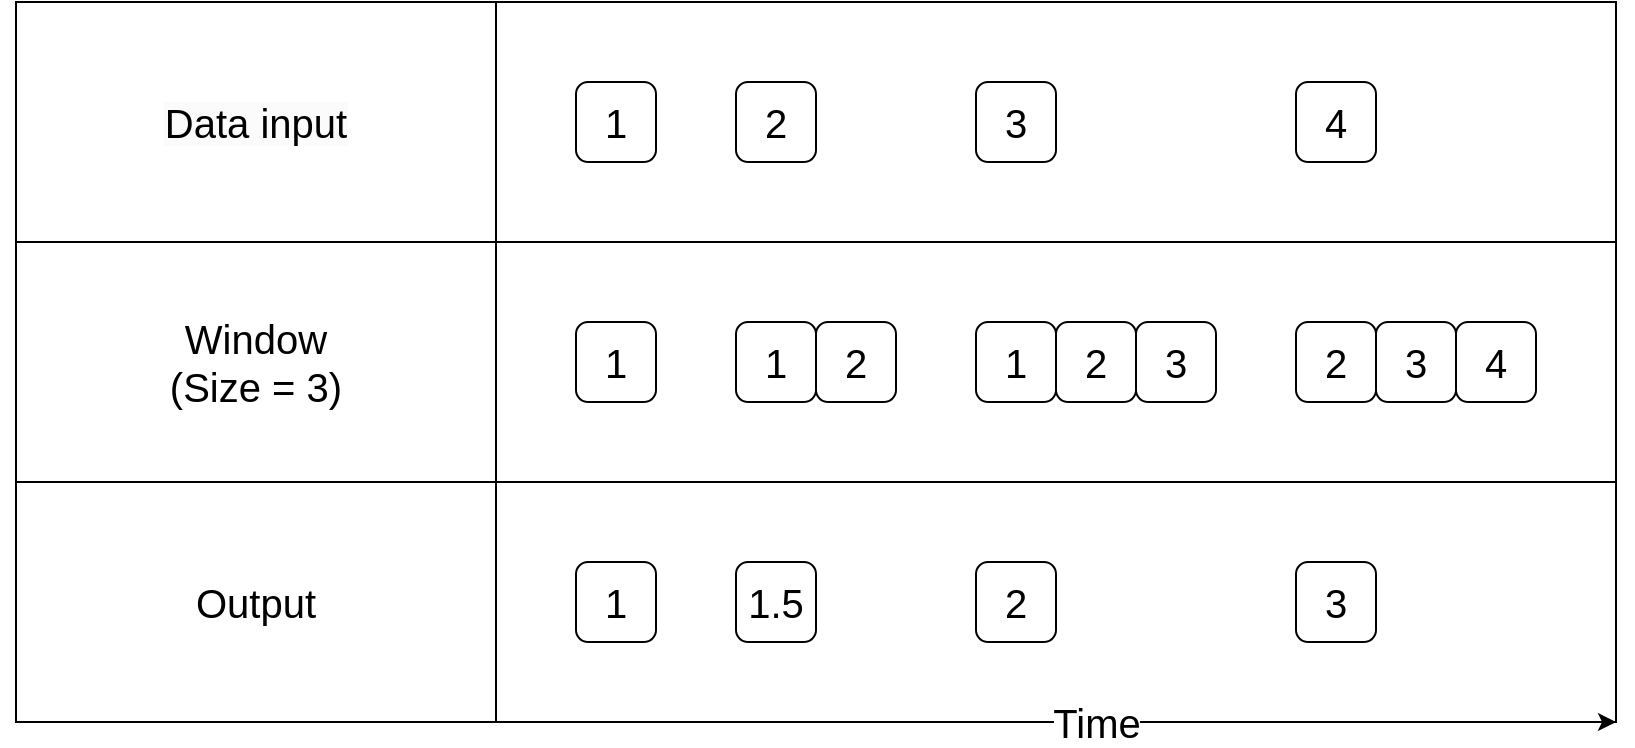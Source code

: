 <mxfile version="20.8.16" type="device"><diagram name="페이지-1" id="r6Wa-Tga1HKBSMVkkdX6"><mxGraphModel dx="2555" dy="2172" grid="1" gridSize="10" guides="1" tooltips="1" connect="1" arrows="1" fold="1" page="1" pageScale="1" pageWidth="827" pageHeight="1169" math="0" shadow="0"><root><mxCell id="0"/><mxCell id="1" parent="0"/><mxCell id="pHtGm93nEktq1JIr_W1h-34" value="" style="rounded=0;whiteSpace=wrap;html=1;fontSize=20;fillColor=none;" vertex="1" parent="1"><mxGeometry x="-280" y="-280" width="800" height="360" as="geometry"/></mxCell><mxCell id="pHtGm93nEktq1JIr_W1h-4" value="1" style="rounded=1;whiteSpace=wrap;html=1;fontSize=20;" vertex="1" parent="1"><mxGeometry y="-240" width="40" height="40" as="geometry"/></mxCell><mxCell id="pHtGm93nEktq1JIr_W1h-6" value="2" style="rounded=1;whiteSpace=wrap;html=1;fontSize=20;" vertex="1" parent="1"><mxGeometry x="80" y="-240" width="40" height="40" as="geometry"/></mxCell><mxCell id="pHtGm93nEktq1JIr_W1h-7" value="3" style="rounded=1;whiteSpace=wrap;html=1;fontSize=20;" vertex="1" parent="1"><mxGeometry x="200" y="-240" width="40" height="40" as="geometry"/></mxCell><mxCell id="pHtGm93nEktq1JIr_W1h-13" value="1" style="rounded=1;whiteSpace=wrap;html=1;fontSize=20;" vertex="1" parent="1"><mxGeometry y="-120" width="40" height="40" as="geometry"/></mxCell><mxCell id="pHtGm93nEktq1JIr_W1h-14" value="1" style="rounded=1;whiteSpace=wrap;html=1;fontSize=20;" vertex="1" parent="1"><mxGeometry x="80" y="-120" width="40" height="40" as="geometry"/></mxCell><mxCell id="pHtGm93nEktq1JIr_W1h-15" value="2" style="rounded=1;whiteSpace=wrap;html=1;fontSize=20;" vertex="1" parent="1"><mxGeometry x="120" y="-120" width="40" height="40" as="geometry"/></mxCell><mxCell id="pHtGm93nEktq1JIr_W1h-16" value="1" style="rounded=1;whiteSpace=wrap;html=1;fontSize=20;" vertex="1" parent="1"><mxGeometry x="200" y="-120" width="40" height="40" as="geometry"/></mxCell><mxCell id="pHtGm93nEktq1JIr_W1h-17" value="2" style="rounded=1;whiteSpace=wrap;html=1;fontSize=20;" vertex="1" parent="1"><mxGeometry x="240" y="-120" width="40" height="40" as="geometry"/></mxCell><mxCell id="pHtGm93nEktq1JIr_W1h-18" value="3" style="rounded=1;whiteSpace=wrap;html=1;fontSize=20;" vertex="1" parent="1"><mxGeometry x="280" y="-120" width="40" height="40" as="geometry"/></mxCell><mxCell id="pHtGm93nEktq1JIr_W1h-19" value="1" style="rounded=1;whiteSpace=wrap;html=1;fontSize=20;" vertex="1" parent="1"><mxGeometry width="40" height="40" as="geometry"/></mxCell><mxCell id="pHtGm93nEktq1JIr_W1h-20" value="1.5" style="rounded=1;whiteSpace=wrap;html=1;fontSize=20;" vertex="1" parent="1"><mxGeometry x="80" width="40" height="40" as="geometry"/></mxCell><mxCell id="pHtGm93nEktq1JIr_W1h-21" value="2" style="rounded=1;whiteSpace=wrap;html=1;fontSize=20;" vertex="1" parent="1"><mxGeometry x="200" width="40" height="40" as="geometry"/></mxCell><mxCell id="pHtGm93nEktq1JIr_W1h-22" value="4" style="rounded=1;whiteSpace=wrap;html=1;fontSize=20;" vertex="1" parent="1"><mxGeometry x="360" y="-240" width="40" height="40" as="geometry"/></mxCell><mxCell id="pHtGm93nEktq1JIr_W1h-24" value="2" style="rounded=1;whiteSpace=wrap;html=1;fontSize=20;" vertex="1" parent="1"><mxGeometry x="360" y="-120" width="40" height="40" as="geometry"/></mxCell><mxCell id="pHtGm93nEktq1JIr_W1h-25" value="3" style="rounded=1;whiteSpace=wrap;html=1;fontSize=20;" vertex="1" parent="1"><mxGeometry x="400" y="-120" width="40" height="40" as="geometry"/></mxCell><mxCell id="pHtGm93nEktq1JIr_W1h-26" value="4" style="rounded=1;whiteSpace=wrap;html=1;fontSize=20;" vertex="1" parent="1"><mxGeometry x="440" y="-120" width="40" height="40" as="geometry"/></mxCell><mxCell id="pHtGm93nEktq1JIr_W1h-27" value="3" style="rounded=1;whiteSpace=wrap;html=1;fontSize=20;" vertex="1" parent="1"><mxGeometry x="360" width="40" height="40" as="geometry"/></mxCell><mxCell id="pHtGm93nEktq1JIr_W1h-28" value="Time" style="endArrow=classic;html=1;rounded=0;fontSize=20;" edge="1" parent="1"><mxGeometry x="0.35" width="50" height="50" relative="1" as="geometry"><mxPoint x="-280" y="80" as="sourcePoint"/><mxPoint x="520" y="80" as="targetPoint"/><mxPoint as="offset"/></mxGeometry></mxCell><mxCell id="pHtGm93nEktq1JIr_W1h-29" value="" style="endArrow=none;html=1;rounded=0;fontSize=20;entryX=1;entryY=0;entryDx=0;entryDy=0;" edge="1" parent="1" target="pHtGm93nEktq1JIr_W1h-36"><mxGeometry width="50" height="50" relative="1" as="geometry"><mxPoint x="-40" y="80" as="sourcePoint"/><mxPoint x="-40" y="-280" as="targetPoint"/></mxGeometry></mxCell><mxCell id="pHtGm93nEktq1JIr_W1h-30" value="" style="endArrow=none;html=1;rounded=0;fontSize=20;" edge="1" parent="1"><mxGeometry width="50" height="50" relative="1" as="geometry"><mxPoint x="-280" y="-160" as="sourcePoint"/><mxPoint x="520" y="-160" as="targetPoint"/></mxGeometry></mxCell><mxCell id="pHtGm93nEktq1JIr_W1h-31" value="" style="endArrow=none;html=1;rounded=0;fontSize=20;" edge="1" parent="1"><mxGeometry width="50" height="50" relative="1" as="geometry"><mxPoint x="-280" y="-40" as="sourcePoint"/><mxPoint x="520" y="-40" as="targetPoint"/></mxGeometry></mxCell><mxCell id="pHtGm93nEktq1JIr_W1h-32" value="" style="endArrow=none;html=1;rounded=0;fontSize=20;" edge="1" parent="1"><mxGeometry width="50" height="50" relative="1" as="geometry"><mxPoint x="-280" y="-280" as="sourcePoint"/><mxPoint x="520" y="-280" as="targetPoint"/></mxGeometry></mxCell><mxCell id="pHtGm93nEktq1JIr_W1h-36" value="&lt;span style=&quot;color: rgb(0, 0, 0); font-family: Helvetica; font-size: 20px; font-style: normal; font-variant-ligatures: normal; font-variant-caps: normal; font-weight: 400; letter-spacing: normal; orphans: 2; text-align: center; text-indent: 0px; text-transform: none; widows: 2; word-spacing: 0px; -webkit-text-stroke-width: 0px; background-color: rgb(251, 251, 251); text-decoration-thickness: initial; text-decoration-style: initial; text-decoration-color: initial; float: none; display: inline !important;&quot;&gt;Data input&lt;/span&gt;" style="rounded=0;whiteSpace=wrap;html=1;fontSize=20;fillColor=none;" vertex="1" parent="1"><mxGeometry x="-280" y="-280" width="240" height="120" as="geometry"/></mxCell><mxCell id="pHtGm93nEktq1JIr_W1h-37" value="Window&lt;br&gt;(Size = 3)" style="rounded=0;whiteSpace=wrap;html=1;fontSize=20;fillColor=none;" vertex="1" parent="1"><mxGeometry x="-280" y="-160" width="240" height="120" as="geometry"/></mxCell><mxCell id="pHtGm93nEktq1JIr_W1h-39" value="Output" style="rounded=0;whiteSpace=wrap;html=1;fontSize=20;fillColor=none;" vertex="1" parent="1"><mxGeometry x="-280" y="-40" width="240" height="120" as="geometry"/></mxCell></root></mxGraphModel></diagram></mxfile>